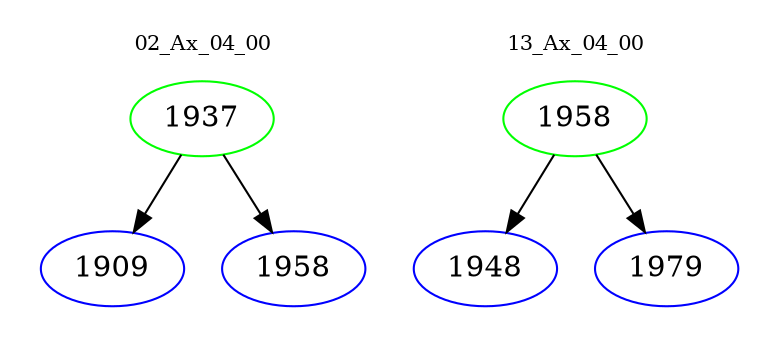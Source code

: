 digraph{
subgraph cluster_0 {
color = white
label = "02_Ax_04_00";
fontsize=10;
T0_1937 [label="1937", color="green"]
T0_1937 -> T0_1909 [color="black"]
T0_1909 [label="1909", color="blue"]
T0_1937 -> T0_1958 [color="black"]
T0_1958 [label="1958", color="blue"]
}
subgraph cluster_1 {
color = white
label = "13_Ax_04_00";
fontsize=10;
T1_1958 [label="1958", color="green"]
T1_1958 -> T1_1948 [color="black"]
T1_1948 [label="1948", color="blue"]
T1_1958 -> T1_1979 [color="black"]
T1_1979 [label="1979", color="blue"]
}
}
